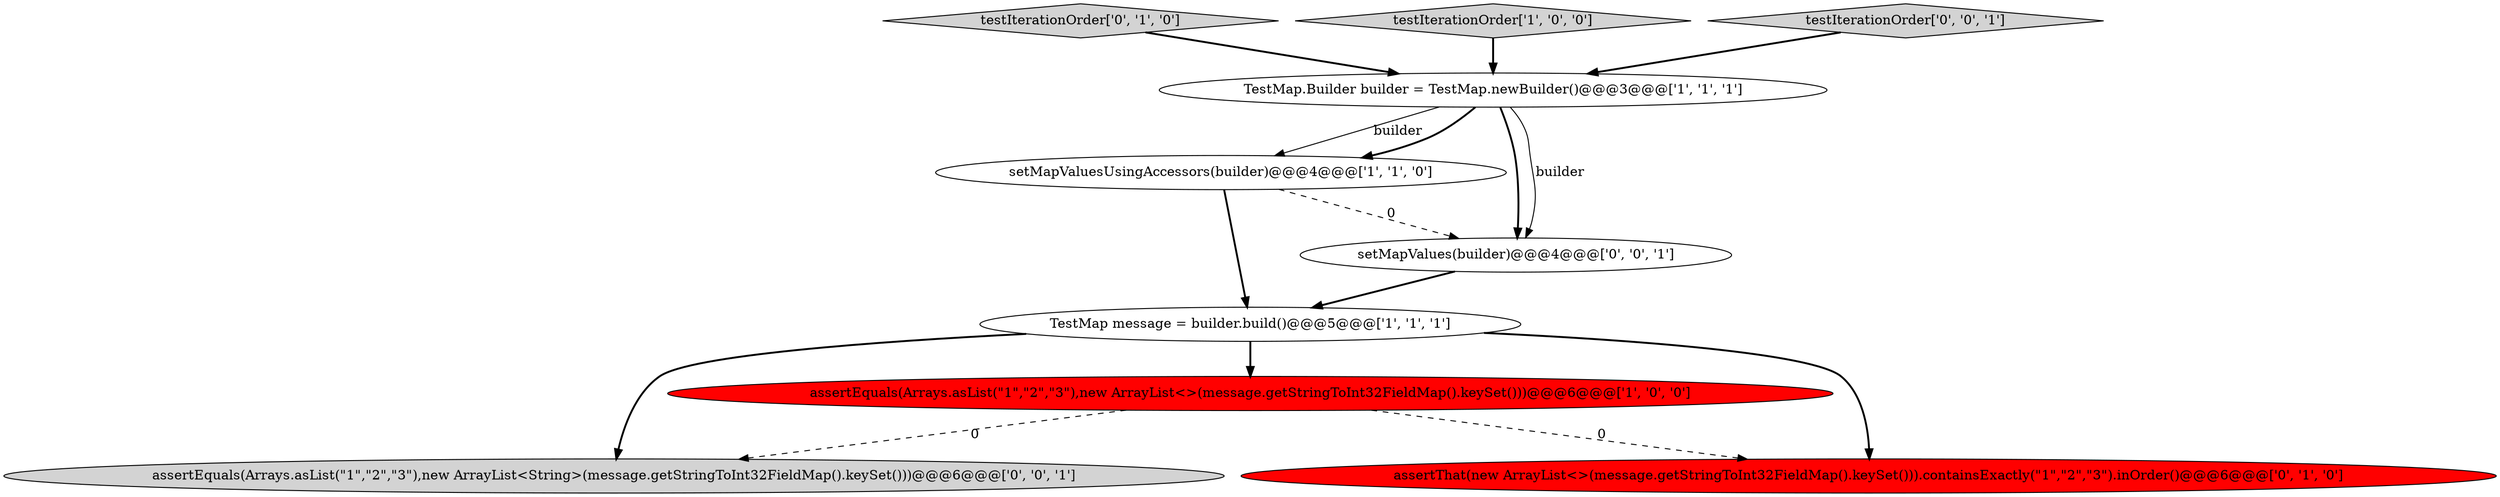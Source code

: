 digraph {
7 [style = filled, label = "assertEquals(Arrays.asList(\"1\",\"2\",\"3\"),new ArrayList<String>(message.getStringToInt32FieldMap().keySet()))@@@6@@@['0', '0', '1']", fillcolor = lightgray, shape = ellipse image = "AAA0AAABBB3BBB"];
6 [style = filled, label = "testIterationOrder['0', '1', '0']", fillcolor = lightgray, shape = diamond image = "AAA0AAABBB2BBB"];
9 [style = filled, label = "setMapValues(builder)@@@4@@@['0', '0', '1']", fillcolor = white, shape = ellipse image = "AAA0AAABBB3BBB"];
0 [style = filled, label = "setMapValuesUsingAccessors(builder)@@@4@@@['1', '1', '0']", fillcolor = white, shape = ellipse image = "AAA0AAABBB1BBB"];
5 [style = filled, label = "assertThat(new ArrayList<>(message.getStringToInt32FieldMap().keySet())).containsExactly(\"1\",\"2\",\"3\").inOrder()@@@6@@@['0', '1', '0']", fillcolor = red, shape = ellipse image = "AAA1AAABBB2BBB"];
2 [style = filled, label = "testIterationOrder['1', '0', '0']", fillcolor = lightgray, shape = diamond image = "AAA0AAABBB1BBB"];
3 [style = filled, label = "TestMap.Builder builder = TestMap.newBuilder()@@@3@@@['1', '1', '1']", fillcolor = white, shape = ellipse image = "AAA0AAABBB1BBB"];
8 [style = filled, label = "testIterationOrder['0', '0', '1']", fillcolor = lightgray, shape = diamond image = "AAA0AAABBB3BBB"];
4 [style = filled, label = "TestMap message = builder.build()@@@5@@@['1', '1', '1']", fillcolor = white, shape = ellipse image = "AAA0AAABBB1BBB"];
1 [style = filled, label = "assertEquals(Arrays.asList(\"1\",\"2\",\"3\"),new ArrayList<>(message.getStringToInt32FieldMap().keySet()))@@@6@@@['1', '0', '0']", fillcolor = red, shape = ellipse image = "AAA1AAABBB1BBB"];
3->9 [style = bold, label=""];
6->3 [style = bold, label=""];
3->0 [style = solid, label="builder"];
4->1 [style = bold, label=""];
1->5 [style = dashed, label="0"];
0->9 [style = dashed, label="0"];
1->7 [style = dashed, label="0"];
9->4 [style = bold, label=""];
0->4 [style = bold, label=""];
4->5 [style = bold, label=""];
3->9 [style = solid, label="builder"];
4->7 [style = bold, label=""];
3->0 [style = bold, label=""];
2->3 [style = bold, label=""];
8->3 [style = bold, label=""];
}
